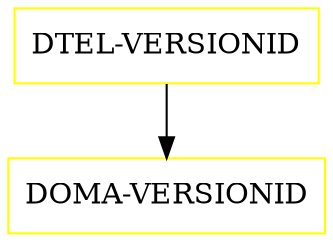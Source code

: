 digraph G {
  "DTEL-VERSIONID" [shape=box,color=yellow];
  "DOMA-VERSIONID" [shape=box,color=yellow,URL="./DOMA_VERSIONID.html"];
  "DTEL-VERSIONID" -> "DOMA-VERSIONID";
}

